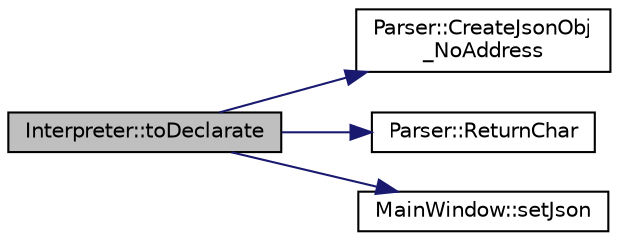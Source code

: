 digraph "Interpreter::toDeclarate"
{
 // LATEX_PDF_SIZE
  edge [fontname="Helvetica",fontsize="10",labelfontname="Helvetica",labelfontsize="10"];
  node [fontname="Helvetica",fontsize="10",shape=record];
  rankdir="LR";
  Node1 [label="Interpreter::toDeclarate",height=0.2,width=0.4,color="black", fillcolor="grey75", style="filled", fontcolor="black",tooltip="Permite decirle al servidor que declare variables al conocer sus datos."];
  Node1 -> Node2 [color="midnightblue",fontsize="10",style="solid",fontname="Helvetica"];
  Node2 [label="Parser::CreateJsonObj\l_NoAddress",height=0.2,width=0.4,color="black", fillcolor="white", style="filled",URL="$classParser.html#af53736e35463c4d936a0a9f6bf030ab6",tooltip="Se encarga de generar un QJsonDocument el cual sera utilizado para cuando se desear agregar variables..."];
  Node1 -> Node3 [color="midnightblue",fontsize="10",style="solid",fontname="Helvetica"];
  Node3 [label="Parser::ReturnChar",height=0.2,width=0.4,color="black", fillcolor="white", style="filled",URL="$classParser.html#a14c84fbe6631aae8f29fe69e8f1c7706",tooltip="Se encarga de convertir un QJsonDocument a un std::string."];
  Node1 -> Node4 [color="midnightblue",fontsize="10",style="solid",fontname="Helvetica"];
  Node4 [label="MainWindow::setJson",height=0.2,width=0.4,color="black", fillcolor="white", style="filled",URL="$classMainWindow.html#acd42450c43dda772aa701522b54b2f26",tooltip="Permite a la ventana principal establecer un Json para enviar al servidor por medio del cliente."];
}
